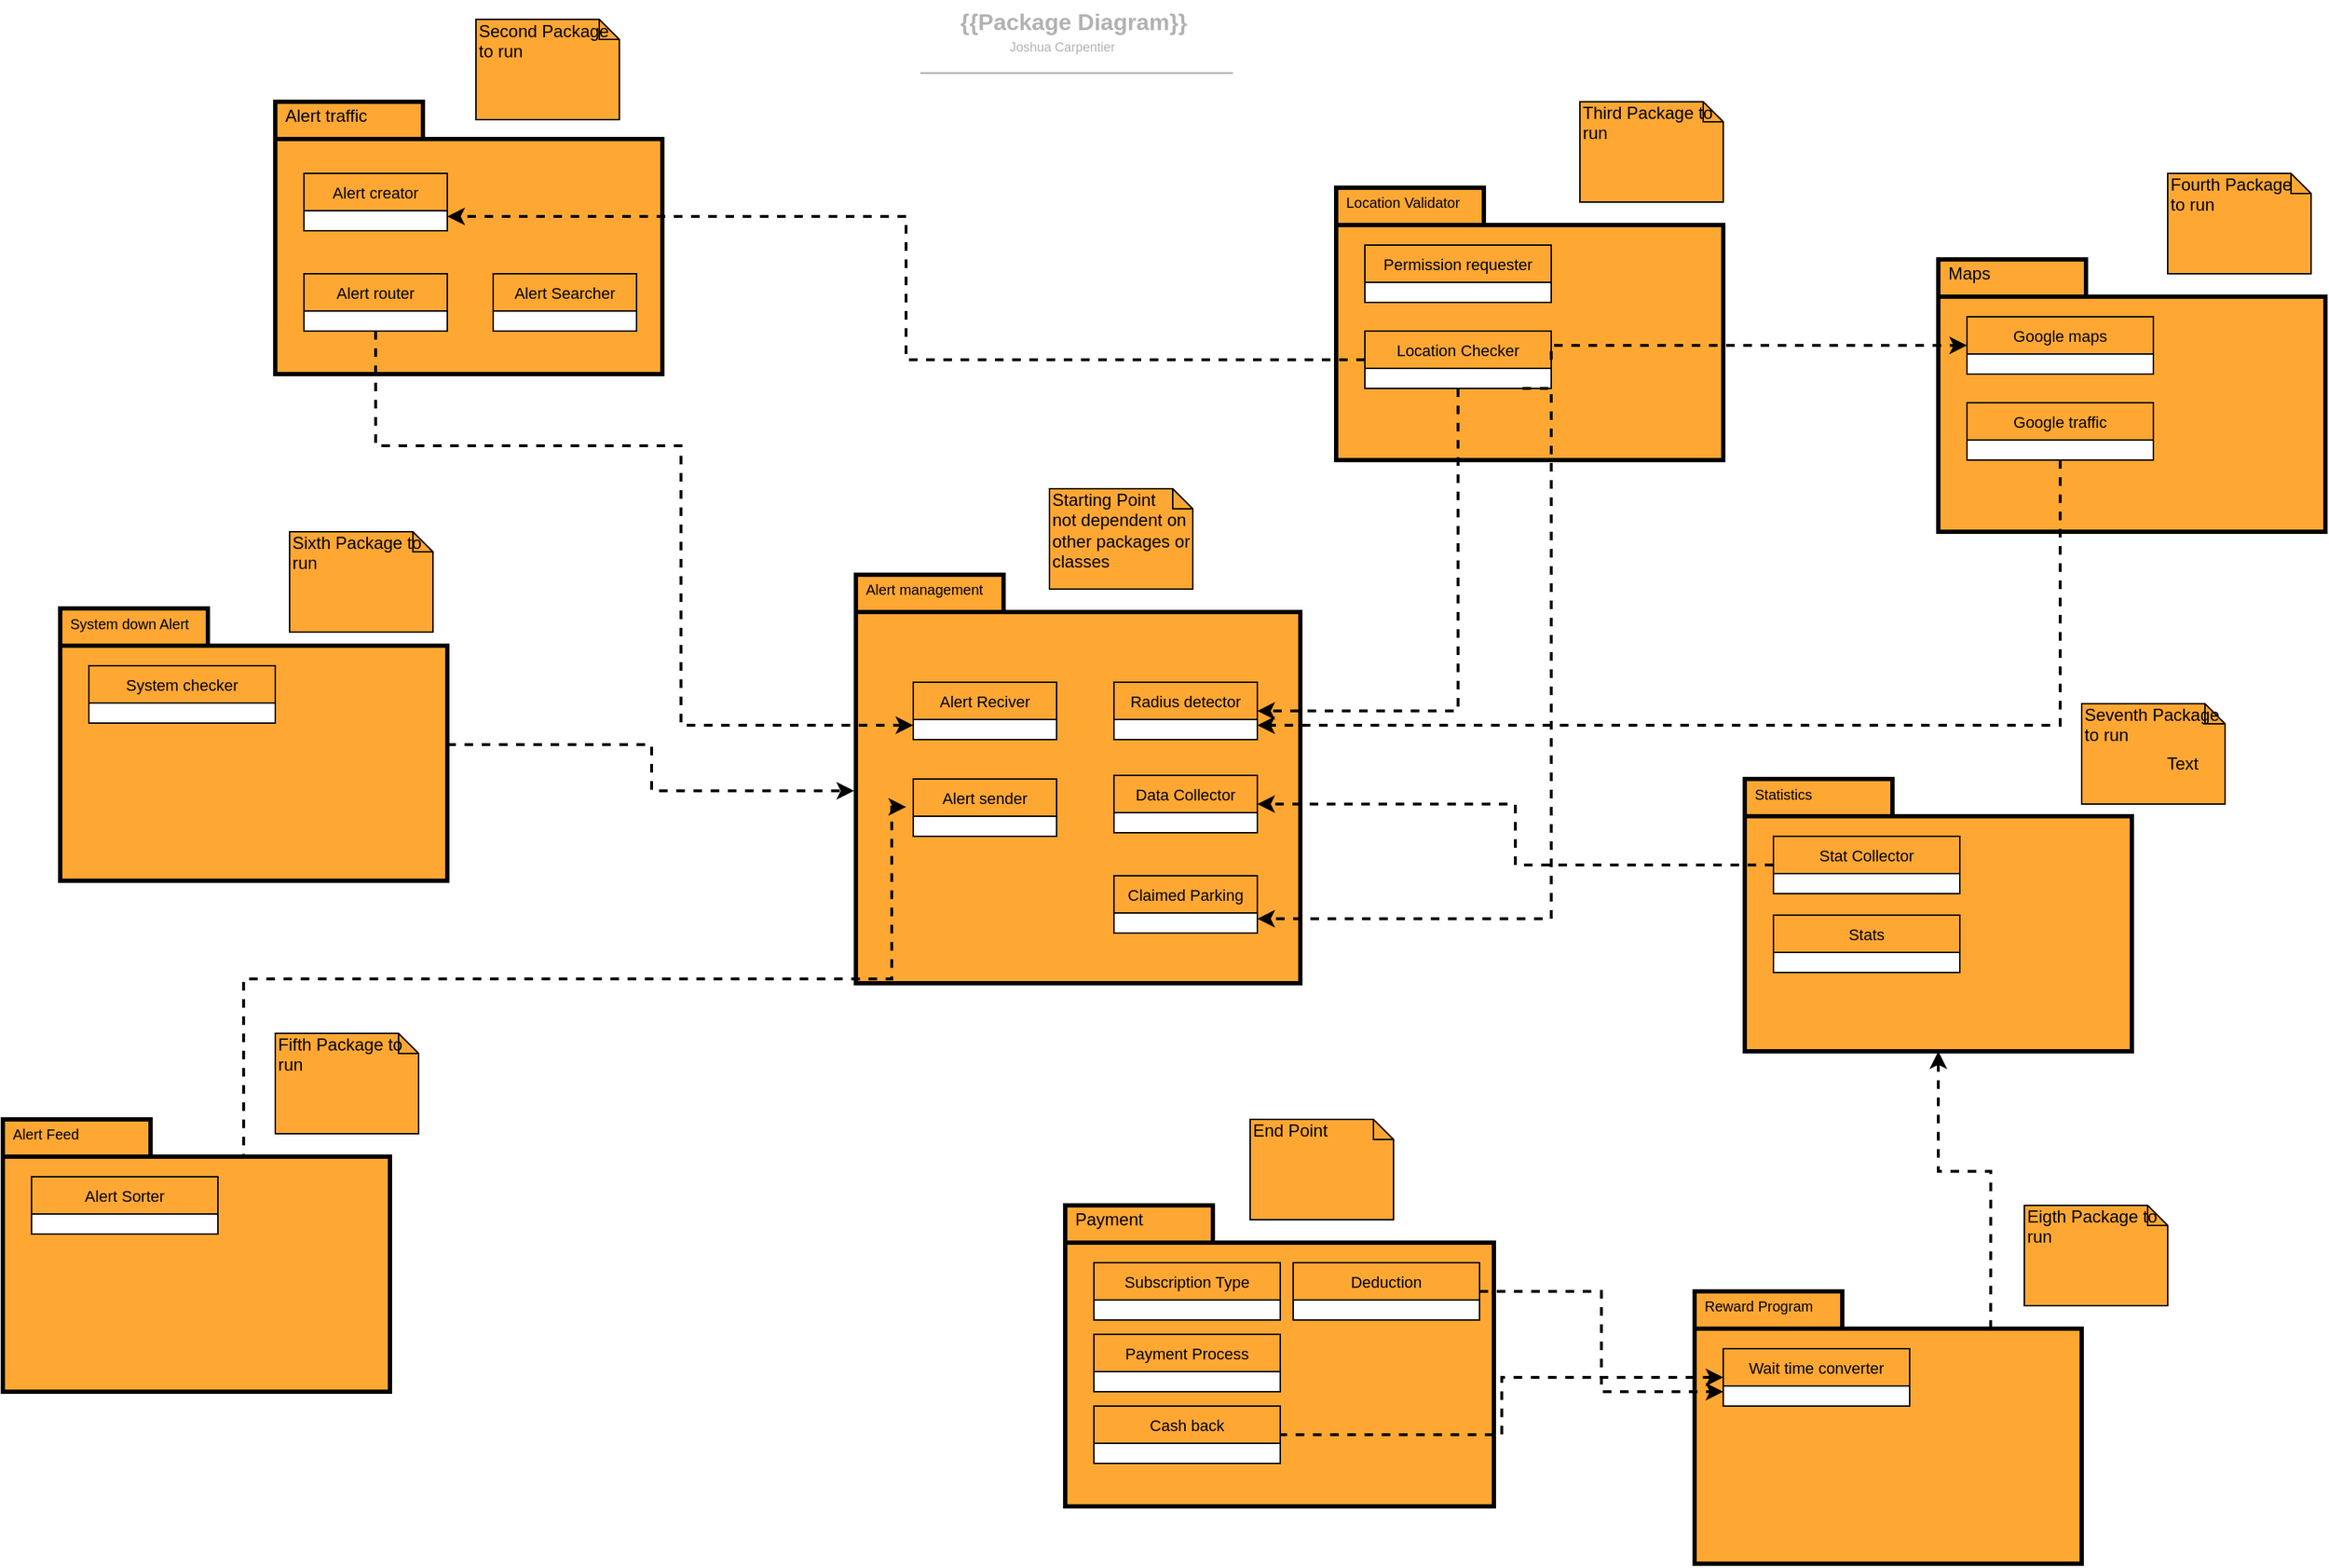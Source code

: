 <mxGraphModel dx="2102" dy="1998" grid="1" gridSize="10" guides="1" tooltips="1" connect="1" arrows="1" fold="1" page="1" pageScale="1" pageWidth="850" pageHeight="1100" math="0" shadow="0"><root><mxCell id="0"/><mxCell id="1" parent="0"/><mxCell id="5GX48lG4IlyNQmGuxHLV-1" value="{{Package Diagram}}" style="html=1;whiteSpace=wrap;;fontSize=16;fontColor=#b2b2b2;fontStyle=1;align=center;spacingLeft=5.628;spacingRight=9.38;spacingTop=2.68;spacing=4;strokeOpacity=0;fillOpacity=0;rounded=1;absoluteArcSize=1;arcSize=9.6;fillColor=#ffffff;strokeWidth=1.2;" parent="1" vertex="1"><mxGeometry x="-162" y="-520" width="322" height="25" as="geometry"/></mxCell><mxCell id="5GX48lG4IlyNQmGuxHLV-2" value="" style="html=1;jettySize=18;fontSize=11;strokeColor=#b2b2b2;strokeOpacity=100;strokeWidth=1.2;rounded=1;arcSize=16;startArrow=none;endArrow=none;" parent="1" edge="1"><mxGeometry width="100" height="100" relative="1" as="geometry"><mxPoint x="-110" y="-470" as="sourcePoint"/><mxPoint x="108" y="-470" as="targetPoint"/></mxGeometry></mxCell><mxCell id="5GX48lG4IlyNQmGuxHLV-3" value="Joshua Carpentier" style="html=1;whiteSpace=wrap;;fontSize=9;fontColor=#b2b2b2;align=center;spacingLeft=5.628;spacingRight=9.38;spacingTop=2.68;spacing=4;strokeOpacity=0;fillOpacity=0;rounded=1;absoluteArcSize=1;arcSize=9.6;fillColor=#ffffff;strokeWidth=1.2;" parent="1" vertex="1"><mxGeometry x="-170" y="-495" width="322" height="12" as="geometry"/></mxCell><mxCell id="44_yn4rcSGjlJ2uaS7_E-45" value="&lt;font style=&quot;font-size: 10px&quot;&gt;Alert management &lt;br&gt;&lt;/font&gt;" style="shape=folder;xSize=90;align=left;spacingLeft=10;align=left;verticalAlign=top;spacingLeft=5;spacingTop=-4;tabWidth=103;tabHeight=26;tabPosition=left;html=1;strokeWidth=3;recursiveResize=0;fillColor=#FFA733;strokeColor=#000000;fontColor=#000000;" parent="1" vertex="1"><mxGeometry x="-155" y="-120" width="310" height="285" as="geometry"/></mxCell><mxCell id="44_yn4rcSGjlJ2uaS7_E-51" value="Alert Reciver" style="swimlane;fontStyle=0;childLayout=stackLayout;horizontal=1;startSize=26;fillColor=#FFA733;horizontalStack=0;resizeParent=1;resizeParentMax=0;resizeLast=0;collapsible=1;marginBottom=0;swimlaneFillColor=#ffffff;align=center;fontSize=11;labelBackgroundColor=none;" parent="44_yn4rcSGjlJ2uaS7_E-45" vertex="1"><mxGeometry x="40" y="75" width="100" height="40" as="geometry"/></mxCell><mxCell id="44_yn4rcSGjlJ2uaS7_E-65" value="Alert sender" style="swimlane;fontStyle=0;childLayout=stackLayout;horizontal=1;startSize=26;fillColor=#FFA733;horizontalStack=0;resizeParent=1;resizeParentMax=0;resizeLast=0;collapsible=1;marginBottom=0;swimlaneFillColor=#ffffff;align=center;fontSize=11;labelBackgroundColor=none;" parent="44_yn4rcSGjlJ2uaS7_E-45" vertex="1"><mxGeometry x="40" y="142.5" width="100" height="40" as="geometry"/></mxCell><mxCell id="44_yn4rcSGjlJ2uaS7_E-67" value="Radius detector" style="swimlane;fontStyle=0;childLayout=stackLayout;horizontal=1;startSize=26;fillColor=#FFA733;horizontalStack=0;resizeParent=1;resizeParentMax=0;resizeLast=0;collapsible=1;marginBottom=0;swimlaneFillColor=#ffffff;align=center;fontSize=11;labelBackgroundColor=none;" parent="44_yn4rcSGjlJ2uaS7_E-45" vertex="1"><mxGeometry x="180" y="75" width="100" height="40" as="geometry"/></mxCell><mxCell id="44_yn4rcSGjlJ2uaS7_E-69" value="Data Collector" style="swimlane;fontStyle=0;childLayout=stackLayout;horizontal=1;startSize=26;fillColor=#FFA733;horizontalStack=0;resizeParent=1;resizeParentMax=0;resizeLast=0;collapsible=1;marginBottom=0;swimlaneFillColor=#ffffff;align=center;fontSize=11;labelBackgroundColor=none;" parent="44_yn4rcSGjlJ2uaS7_E-45" vertex="1"><mxGeometry x="180" y="140" width="100" height="40" as="geometry"/></mxCell><mxCell id="M5yitNhHteYR75UmKYDk-55" value="Claimed Parking " style="swimlane;fontStyle=0;childLayout=stackLayout;horizontal=1;startSize=26;fillColor=#FFA733;horizontalStack=0;resizeParent=1;resizeParentMax=0;resizeLast=0;collapsible=1;marginBottom=0;swimlaneFillColor=#ffffff;align=center;fontSize=11;labelBackgroundColor=none;" parent="44_yn4rcSGjlJ2uaS7_E-45" vertex="1"><mxGeometry x="180" y="210" width="100" height="40" as="geometry"/></mxCell><mxCell id="44_yn4rcSGjlJ2uaS7_E-70" value="&lt;font style=&quot;font-size: 10px&quot;&gt;Location Validator&lt;/font&gt;" style="shape=folder;xSize=90;align=left;spacingLeft=10;align=left;verticalAlign=top;spacingLeft=5;spacingTop=-4;tabWidth=103;tabHeight=26;tabPosition=left;html=1;strokeWidth=3;recursiveResize=0;fillColor=#FFA733;gradientColor=none;" parent="1" vertex="1"><mxGeometry x="180" y="-390" width="270" height="190" as="geometry"/></mxCell><mxCell id="44_yn4rcSGjlJ2uaS7_E-72" value="Permission requester" style="swimlane;fontStyle=0;childLayout=stackLayout;horizontal=1;startSize=26;fillColor=#FFA733;horizontalStack=0;resizeParent=1;resizeParentMax=0;resizeLast=0;collapsible=1;marginBottom=0;swimlaneFillColor=#ffffff;align=center;fontSize=11;labelBackgroundColor=none;" parent="44_yn4rcSGjlJ2uaS7_E-70" vertex="1"><mxGeometry x="20" y="40" width="130" height="40" as="geometry"/></mxCell><mxCell id="44_yn4rcSGjlJ2uaS7_E-77" value="Location Checker" style="swimlane;fontStyle=0;childLayout=stackLayout;horizontal=1;startSize=26;fillColor=#FFA733;horizontalStack=0;resizeParent=1;resizeParentMax=0;resizeLast=0;collapsible=1;marginBottom=0;swimlaneFillColor=#ffffff;align=center;fontSize=11;labelBackgroundColor=none;" parent="44_yn4rcSGjlJ2uaS7_E-70" vertex="1"><mxGeometry x="20" y="100" width="130" height="40" as="geometry"/></mxCell><mxCell id="44_yn4rcSGjlJ2uaS7_E-82" value="Maps" style="shape=folder;xSize=90;align=left;spacingLeft=10;align=left;verticalAlign=top;spacingLeft=5;spacingTop=-4;tabWidth=103;tabHeight=26;tabPosition=left;html=1;strokeWidth=3;recursiveResize=0;fillColor=#FFA733;gradientColor=none;" parent="1" vertex="1"><mxGeometry x="600" y="-340" width="270" height="190" as="geometry"/></mxCell><mxCell id="44_yn4rcSGjlJ2uaS7_E-84" value="Google maps" style="swimlane;fontStyle=0;childLayout=stackLayout;horizontal=1;startSize=26;fillColor=#FFA733;horizontalStack=0;resizeParent=1;resizeParentMax=0;resizeLast=0;collapsible=1;marginBottom=0;swimlaneFillColor=#ffffff;align=center;fontSize=11;labelBackgroundColor=none;" parent="44_yn4rcSGjlJ2uaS7_E-82" vertex="1"><mxGeometry x="20" y="40" width="130" height="40" as="geometry"/></mxCell><mxCell id="44_yn4rcSGjlJ2uaS7_E-85" value="Google traffic" style="swimlane;fontStyle=0;childLayout=stackLayout;horizontal=1;startSize=26;fillColor=#FFA733;horizontalStack=0;resizeParent=1;resizeParentMax=0;resizeLast=0;collapsible=1;marginBottom=0;swimlaneFillColor=#ffffff;align=center;fontSize=11;labelBackgroundColor=none;" parent="44_yn4rcSGjlJ2uaS7_E-82" vertex="1"><mxGeometry x="20" y="100" width="130" height="40" as="geometry"/></mxCell><mxCell id="44_yn4rcSGjlJ2uaS7_E-86" value="&lt;font style=&quot;font-size: 10px&quot;&gt;Alert Feed&lt;/font&gt;" style="shape=folder;xSize=90;align=left;spacingLeft=10;align=left;verticalAlign=top;spacingLeft=5;spacingTop=-4;tabWidth=103;tabHeight=26;tabPosition=left;html=1;strokeWidth=3;recursiveResize=0;fillColor=#FFA733;strokeColor=#000000;fontColor=#000000;" parent="1" vertex="1"><mxGeometry x="-750" y="260" width="270" height="190" as="geometry"/></mxCell><mxCell id="44_yn4rcSGjlJ2uaS7_E-88" value="Alert Sorter" style="swimlane;fontStyle=0;childLayout=stackLayout;horizontal=1;startSize=26;fillColor=#FFA733;horizontalStack=0;resizeParent=1;resizeParentMax=0;resizeLast=0;collapsible=1;marginBottom=0;swimlaneFillColor=#ffffff;align=center;fontSize=11;labelBackgroundColor=none;" parent="44_yn4rcSGjlJ2uaS7_E-86" vertex="1"><mxGeometry x="20" y="40" width="130" height="40" as="geometry"/></mxCell><mxCell id="M5yitNhHteYR75UmKYDk-1" value="Payment " style="shape=folder;xSize=90;align=left;spacingLeft=10;align=left;verticalAlign=top;spacingLeft=5;spacingTop=-4;tabWidth=103;tabHeight=26;tabPosition=left;html=1;strokeWidth=3;recursiveResize=0;fillColor=#FFA733;gradientColor=none;" parent="1" vertex="1"><mxGeometry x="-9" y="320" width="299" height="210" as="geometry"/></mxCell><mxCell id="M5yitNhHteYR75UmKYDk-3" value="Subscription Type" style="swimlane;fontStyle=0;childLayout=stackLayout;horizontal=1;startSize=26;fillColor=#FFA733;horizontalStack=0;resizeParent=1;resizeParentMax=0;resizeLast=0;collapsible=1;marginBottom=0;swimlaneFillColor=#ffffff;align=center;fontSize=11;labelBackgroundColor=none;" parent="M5yitNhHteYR75UmKYDk-1" vertex="1"><mxGeometry x="20" y="40" width="130" height="40" as="geometry"/></mxCell><mxCell id="M5yitNhHteYR75UmKYDk-4" value="Payment Process" style="swimlane;fontStyle=0;childLayout=stackLayout;horizontal=1;startSize=26;fillColor=#FFA733;horizontalStack=0;resizeParent=1;resizeParentMax=0;resizeLast=0;collapsible=1;marginBottom=0;swimlaneFillColor=#ffffff;align=center;fontSize=11;labelBackgroundColor=none;" parent="M5yitNhHteYR75UmKYDk-1" vertex="1"><mxGeometry x="20" y="90" width="130" height="40" as="geometry"/></mxCell><mxCell id="8M3P62N_iAqZKpTILt6F-7" value="Cash back" style="swimlane;fontStyle=0;childLayout=stackLayout;horizontal=1;startSize=26;fillColor=#FFA733;horizontalStack=0;resizeParent=1;resizeParentMax=0;resizeLast=0;collapsible=1;marginBottom=0;swimlaneFillColor=#ffffff;align=center;fontSize=11;labelBackgroundColor=none;" parent="M5yitNhHteYR75UmKYDk-1" vertex="1"><mxGeometry x="20" y="140" width="130" height="40" as="geometry"/></mxCell><mxCell id="8unCi0WWkO0QjSQoAk4N-7" value="Deduction" style="swimlane;fontStyle=0;childLayout=stackLayout;horizontal=1;startSize=26;fillColor=#FFA733;horizontalStack=0;resizeParent=1;resizeParentMax=0;resizeLast=0;collapsible=1;marginBottom=0;swimlaneFillColor=#ffffff;align=center;fontSize=11;labelBackgroundColor=none;" parent="M5yitNhHteYR75UmKYDk-1" vertex="1"><mxGeometry x="159" y="40" width="130" height="40" as="geometry"/></mxCell><mxCell id="M5yitNhHteYR75UmKYDk-5" value="&lt;font style=&quot;font-size: 10px&quot;&gt;Reward Program&lt;/font&gt;" style="shape=folder;xSize=90;align=left;spacingLeft=10;align=left;verticalAlign=top;spacingLeft=5;spacingTop=-4;tabWidth=103;tabHeight=26;tabPosition=left;html=1;strokeWidth=3;recursiveResize=0;fillColor=#FFA733;gradientColor=none;" parent="1" vertex="1"><mxGeometry x="430" y="380" width="270" height="190" as="geometry"/></mxCell><mxCell id="M5yitNhHteYR75UmKYDk-7" value="Wait time converter" style="swimlane;fontStyle=0;childLayout=stackLayout;horizontal=1;startSize=26;fillColor=#FFA733;horizontalStack=0;resizeParent=1;resizeParentMax=0;resizeLast=0;collapsible=1;marginBottom=0;swimlaneFillColor=#ffffff;align=center;fontSize=11;labelBackgroundColor=none;" parent="M5yitNhHteYR75UmKYDk-5" vertex="1"><mxGeometry x="20" y="40" width="130" height="40" as="geometry"/></mxCell><mxCell id="M5yitNhHteYR75UmKYDk-12" value="Alert traffic" style="shape=folder;xSize=90;align=left;spacingLeft=10;align=left;verticalAlign=top;spacingLeft=5;spacingTop=-4;tabWidth=103;tabHeight=26;tabPosition=left;html=1;strokeWidth=3;recursiveResize=0;fillColor=#FFA733;gradientColor=none;" parent="1" vertex="1"><mxGeometry x="-560" y="-450" width="270" height="190" as="geometry"/></mxCell><mxCell id="M5yitNhHteYR75UmKYDk-16" value="Alert creator" style="swimlane;fontStyle=0;childLayout=stackLayout;horizontal=1;startSize=26;fillColor=#FFA733;horizontalStack=0;resizeParent=1;resizeParentMax=0;resizeLast=0;collapsible=1;marginBottom=0;swimlaneFillColor=#ffffff;align=center;fontSize=11;labelBackgroundColor=none;" parent="M5yitNhHteYR75UmKYDk-12" vertex="1"><mxGeometry x="20" y="50" width="100" height="40" as="geometry"/></mxCell><mxCell id="M5yitNhHteYR75UmKYDk-21" value="Alert router" style="swimlane;fontStyle=0;childLayout=stackLayout;horizontal=1;startSize=26;fillColor=#FFA733;horizontalStack=0;resizeParent=1;resizeParentMax=0;resizeLast=0;collapsible=1;marginBottom=0;swimlaneFillColor=#ffffff;align=center;fontSize=11;labelBackgroundColor=none;" parent="M5yitNhHteYR75UmKYDk-12" vertex="1"><mxGeometry x="20" y="120" width="100" height="40" as="geometry"/></mxCell><mxCell id="M5yitNhHteYR75UmKYDk-58" value="Alert Searcher" style="swimlane;fontStyle=0;childLayout=stackLayout;horizontal=1;startSize=26;fillColor=#FFA733;horizontalStack=0;resizeParent=1;resizeParentMax=0;resizeLast=0;collapsible=1;marginBottom=0;swimlaneFillColor=#ffffff;align=center;fontSize=11;labelBackgroundColor=none;" parent="M5yitNhHteYR75UmKYDk-12" vertex="1"><mxGeometry x="152" y="120" width="100" height="40" as="geometry"/></mxCell><mxCell id="M5yitNhHteYR75UmKYDk-22" style="edgeStyle=orthogonalEdgeStyle;rounded=0;orthogonalLoop=1;jettySize=auto;html=1;exitX=0;exitY=0.5;exitDx=0;exitDy=0;entryX=1;entryY=0.75;entryDx=0;entryDy=0;dashed=1;strokeWidth=2;" parent="1" source="44_yn4rcSGjlJ2uaS7_E-77" target="M5yitNhHteYR75UmKYDk-16" edge="1"><mxGeometry relative="1" as="geometry"/></mxCell><mxCell id="M5yitNhHteYR75UmKYDk-34" style="edgeStyle=orthogonalEdgeStyle;rounded=0;orthogonalLoop=1;jettySize=auto;html=1;entryX=-0.004;entryY=0.529;entryDx=0;entryDy=0;entryPerimeter=0;dashed=1;endArrow=classic;endFill=1;strokeWidth=2;" parent="1" source="M5yitNhHteYR75UmKYDk-30" target="44_yn4rcSGjlJ2uaS7_E-45" edge="1"><mxGeometry relative="1" as="geometry"/></mxCell><mxCell id="M5yitNhHteYR75UmKYDk-30" value="&lt;font style=&quot;font-size: 10px&quot;&gt;System down Alert&amp;nbsp; &lt;/font&gt;" style="shape=folder;xSize=90;align=left;spacingLeft=10;align=left;verticalAlign=top;spacingLeft=5;spacingTop=-4;tabWidth=103;tabHeight=26;tabPosition=left;html=1;strokeWidth=3;recursiveResize=0;fillColor=#FFA733;gradientColor=none;" parent="1" vertex="1"><mxGeometry x="-710" y="-96.5" width="270" height="190" as="geometry"/></mxCell><mxCell id="M5yitNhHteYR75UmKYDk-32" value="System checker" style="swimlane;fontStyle=0;childLayout=stackLayout;horizontal=1;startSize=26;fillColor=#FFA733;horizontalStack=0;resizeParent=1;resizeParentMax=0;resizeLast=0;collapsible=1;marginBottom=0;swimlaneFillColor=#ffffff;align=center;fontSize=11;labelBackgroundColor=none;" parent="M5yitNhHteYR75UmKYDk-30" vertex="1"><mxGeometry x="20" y="40" width="130" height="40" as="geometry"/></mxCell><mxCell id="M5yitNhHteYR75UmKYDk-37" value="&lt;font style=&quot;font-size: 10px&quot;&gt;Statistics&lt;/font&gt;" style="shape=folder;xSize=90;align=left;spacingLeft=10;align=left;verticalAlign=top;spacingLeft=5;spacingTop=-4;tabWidth=103;tabHeight=26;tabPosition=left;html=1;strokeWidth=3;recursiveResize=0;fillColor=#FFA733;gradientColor=none;" parent="1" vertex="1"><mxGeometry x="465" y="22.5" width="270" height="190" as="geometry"/></mxCell><mxCell id="M5yitNhHteYR75UmKYDk-39" value="Stat Collector" style="swimlane;fontStyle=0;childLayout=stackLayout;horizontal=1;startSize=26;fillColor=#FFA733;horizontalStack=0;resizeParent=1;resizeParentMax=0;resizeLast=0;collapsible=1;marginBottom=0;swimlaneFillColor=#ffffff;align=center;fontSize=11;labelBackgroundColor=none;" parent="M5yitNhHteYR75UmKYDk-37" vertex="1"><mxGeometry x="20" y="40" width="130" height="40" as="geometry"/></mxCell><mxCell id="M5yitNhHteYR75UmKYDk-59" value="Stats" style="swimlane;fontStyle=0;childLayout=stackLayout;horizontal=1;startSize=26;fillColor=#FFA733;horizontalStack=0;resizeParent=1;resizeParentMax=0;resizeLast=0;collapsible=1;marginBottom=0;swimlaneFillColor=#ffffff;align=center;fontSize=11;labelBackgroundColor=none;" parent="M5yitNhHteYR75UmKYDk-37" vertex="1"><mxGeometry x="20" y="95" width="130" height="40" as="geometry"/></mxCell><mxCell id="M5yitNhHteYR75UmKYDk-44" style="edgeStyle=orthogonalEdgeStyle;rounded=0;orthogonalLoop=1;jettySize=auto;html=1;exitX=1;exitY=0.5;exitDx=0;exitDy=0;entryX=0;entryY=0.5;entryDx=0;entryDy=0;dashed=1;endArrow=classic;endFill=1;strokeWidth=2;" parent="1" source="44_yn4rcSGjlJ2uaS7_E-77" target="44_yn4rcSGjlJ2uaS7_E-84" edge="1"><mxGeometry relative="1" as="geometry"><Array as="points"><mxPoint x="330" y="-280"/></Array></mxGeometry></mxCell><mxCell id="M5yitNhHteYR75UmKYDk-45" style="edgeStyle=orthogonalEdgeStyle;rounded=0;orthogonalLoop=1;jettySize=auto;html=1;exitX=0.5;exitY=1;exitDx=0;exitDy=0;entryX=1;entryY=0.5;entryDx=0;entryDy=0;dashed=1;startArrow=none;startFill=0;endArrow=classic;endFill=1;strokeWidth=2;" parent="1" source="44_yn4rcSGjlJ2uaS7_E-77" target="44_yn4rcSGjlJ2uaS7_E-67" edge="1"><mxGeometry relative="1" as="geometry"/></mxCell><mxCell id="M5yitNhHteYR75UmKYDk-46" style="edgeStyle=orthogonalEdgeStyle;rounded=0;orthogonalLoop=1;jettySize=auto;html=1;exitX=0.5;exitY=1;exitDx=0;exitDy=0;entryX=1;entryY=0.75;entryDx=0;entryDy=0;dashed=1;startArrow=none;startFill=0;endArrow=classic;endFill=1;strokeWidth=2;" parent="1" source="44_yn4rcSGjlJ2uaS7_E-85" target="44_yn4rcSGjlJ2uaS7_E-67" edge="1"><mxGeometry relative="1" as="geometry"><Array as="points"><mxPoint x="685" y="-15"/></Array></mxGeometry></mxCell><mxCell id="M5yitNhHteYR75UmKYDk-57" style="edgeStyle=orthogonalEdgeStyle;rounded=0;orthogonalLoop=1;jettySize=auto;html=1;entryX=0.622;entryY=0.132;entryDx=0;entryDy=0;entryPerimeter=0;dashed=1;startArrow=classic;startFill=1;endArrow=none;endFill=0;strokeWidth=2;" parent="1" target="44_yn4rcSGjlJ2uaS7_E-86" edge="1"><mxGeometry relative="1" as="geometry"><mxPoint x="-120" y="42" as="sourcePoint"/><Array as="points"><mxPoint x="-130" y="42"/><mxPoint x="-130" y="162"/><mxPoint x="-582" y="162"/></Array></mxGeometry></mxCell><mxCell id="M5yitNhHteYR75UmKYDk-62" style="edgeStyle=orthogonalEdgeStyle;rounded=0;orthogonalLoop=1;jettySize=auto;html=1;exitX=0;exitY=0.5;exitDx=0;exitDy=0;entryX=1;entryY=0.5;entryDx=0;entryDy=0;dashed=1;startArrow=classic;startFill=1;endArrow=none;endFill=0;strokeWidth=2;" parent="1" source="M5yitNhHteYR75UmKYDk-7" target="8M3P62N_iAqZKpTILt6F-7" edge="1"><mxGeometry relative="1" as="geometry"/></mxCell><mxCell id="M5yitNhHteYR75UmKYDk-63" style="edgeStyle=orthogonalEdgeStyle;rounded=0;orthogonalLoop=1;jettySize=auto;html=1;entryX=0.765;entryY=0.133;entryDx=0;entryDy=0;entryPerimeter=0;dashed=1;startArrow=classic;startFill=1;endArrow=none;endFill=0;strokeWidth=2;" parent="1" source="M5yitNhHteYR75UmKYDk-37" target="M5yitNhHteYR75UmKYDk-5" edge="1"><mxGeometry relative="1" as="geometry"/></mxCell><mxCell id="2gSgiH3oau0lLc-4De5X-1" style="edgeStyle=orthogonalEdgeStyle;rounded=0;orthogonalLoop=1;jettySize=auto;html=1;entryX=1;entryY=0.75;entryDx=0;entryDy=0;dashed=1;strokeWidth=2;endArrow=classic;endFill=1;" parent="1" target="M5yitNhHteYR75UmKYDk-55" edge="1"><mxGeometry relative="1" as="geometry"><Array as="points"><mxPoint x="330" y="120"/></Array><mxPoint x="310" y="-250" as="sourcePoint"/></mxGeometry></mxCell><mxCell id="Pt_-bZFYAf8DMuSmcKy9-1" style="edgeStyle=orthogonalEdgeStyle;rounded=0;orthogonalLoop=1;jettySize=auto;html=1;entryX=0;entryY=0.75;entryDx=0;entryDy=0;strokeWidth=2;dashed=1;" parent="1" source="M5yitNhHteYR75UmKYDk-21" target="44_yn4rcSGjlJ2uaS7_E-51" edge="1"><mxGeometry relative="1" as="geometry"><Array as="points"><mxPoint x="-490" y="-210"/><mxPoint x="-277" y="-210"/><mxPoint x="-277" y="-15"/></Array></mxGeometry></mxCell><mxCell id="Pt_-bZFYAf8DMuSmcKy9-3" style="edgeStyle=orthogonalEdgeStyle;rounded=0;orthogonalLoop=1;jettySize=auto;html=1;exitX=0;exitY=0.5;exitDx=0;exitDy=0;entryX=1;entryY=0.5;entryDx=0;entryDy=0;dashed=1;strokeWidth=2;" parent="1" source="M5yitNhHteYR75UmKYDk-39" target="44_yn4rcSGjlJ2uaS7_E-69" edge="1"><mxGeometry relative="1" as="geometry"/></mxCell><mxCell id="8unCi0WWkO0QjSQoAk4N-8" style="edgeStyle=orthogonalEdgeStyle;rounded=0;orthogonalLoop=1;jettySize=auto;html=1;exitX=1;exitY=0.5;exitDx=0;exitDy=0;entryX=0;entryY=0.75;entryDx=0;entryDy=0;startArrow=none;startFill=0;endArrow=classic;endFill=1;strokeWidth=2;dashed=1;" parent="1" source="8unCi0WWkO0QjSQoAk4N-7" target="M5yitNhHteYR75UmKYDk-7" edge="1"><mxGeometry relative="1" as="geometry"/></mxCell><mxCell id="8unCi0WWkO0QjSQoAk4N-9" value="Starting Point&amp;nbsp;&lt;br&gt;not dependent on other packages or classes" style="shape=note;whiteSpace=wrap;html=1;size=14;verticalAlign=top;align=left;spacingTop=-6;fillColor=#FFA733;" parent="1" vertex="1"><mxGeometry x="-20" y="-180" width="100" height="70" as="geometry"/></mxCell><mxCell id="ZIi-uWzITKeIOGx70IO5-1" value="End Point&amp;nbsp;&lt;br&gt;" style="shape=note;whiteSpace=wrap;html=1;size=14;verticalAlign=top;align=left;spacingTop=-6;fillColor=#FFA733;" parent="1" vertex="1"><mxGeometry x="120" y="260" width="100" height="70" as="geometry"/></mxCell><mxCell id="ZIi-uWzITKeIOGx70IO5-4" value="Second Package to run" style="shape=note;whiteSpace=wrap;html=1;size=14;verticalAlign=top;align=left;spacingTop=-6;fillColor=#FFA733;" parent="1" vertex="1"><mxGeometry x="-420" y="-507.5" width="100" height="70" as="geometry"/></mxCell><mxCell id="ZIi-uWzITKeIOGx70IO5-5" value="Third Package to run" style="shape=note;whiteSpace=wrap;html=1;size=14;verticalAlign=top;align=left;spacingTop=-6;fillColor=#FFA733;" parent="1" vertex="1"><mxGeometry x="350" y="-450" width="100" height="70" as="geometry"/></mxCell><mxCell id="ZIi-uWzITKeIOGx70IO5-6" value="Fourth Package to run" style="shape=note;whiteSpace=wrap;html=1;size=14;verticalAlign=top;align=left;spacingTop=-6;fillColor=#FFA733;" parent="1" vertex="1"><mxGeometry x="760" y="-400" width="100" height="70" as="geometry"/></mxCell><mxCell id="ZIi-uWzITKeIOGx70IO5-7" value="Sixth Package to run" style="shape=note;whiteSpace=wrap;html=1;size=14;verticalAlign=top;align=left;spacingTop=-6;fillColor=#FFA733;" parent="1" vertex="1"><mxGeometry x="-550" y="-150" width="100" height="70" as="geometry"/></mxCell><mxCell id="ZIi-uWzITKeIOGx70IO5-8" value="Fifth Package to run" style="shape=note;whiteSpace=wrap;html=1;size=14;verticalAlign=top;align=left;spacingTop=-6;fillColor=#FFA733;" parent="1" vertex="1"><mxGeometry x="-560" y="200" width="100" height="70" as="geometry"/></mxCell><mxCell id="ZIi-uWzITKeIOGx70IO5-9" value="Seventh Package to run" style="shape=note;whiteSpace=wrap;html=1;size=14;verticalAlign=top;align=left;spacingTop=-6;fillColor=#FFA733;" parent="1" vertex="1"><mxGeometry x="700" y="-30" width="100" height="70" as="geometry"/></mxCell><mxCell id="ZIi-uWzITKeIOGx70IO5-10" value="Eigth Package to run" style="shape=note;whiteSpace=wrap;html=1;size=14;verticalAlign=top;align=left;spacingTop=-6;fillColor=#FFA733;" parent="1" vertex="1"><mxGeometry x="660" y="320" width="100" height="70" as="geometry"/></mxCell><mxCell id="ZIi-uWzITKeIOGx70IO5-11" value="Text" style="text;html=1;align=center;verticalAlign=middle;resizable=0;points=[];;autosize=1;" parent="1" vertex="1"><mxGeometry x="750" y="2" width="40" height="20" as="geometry"/></mxCell></root></mxGraphModel>